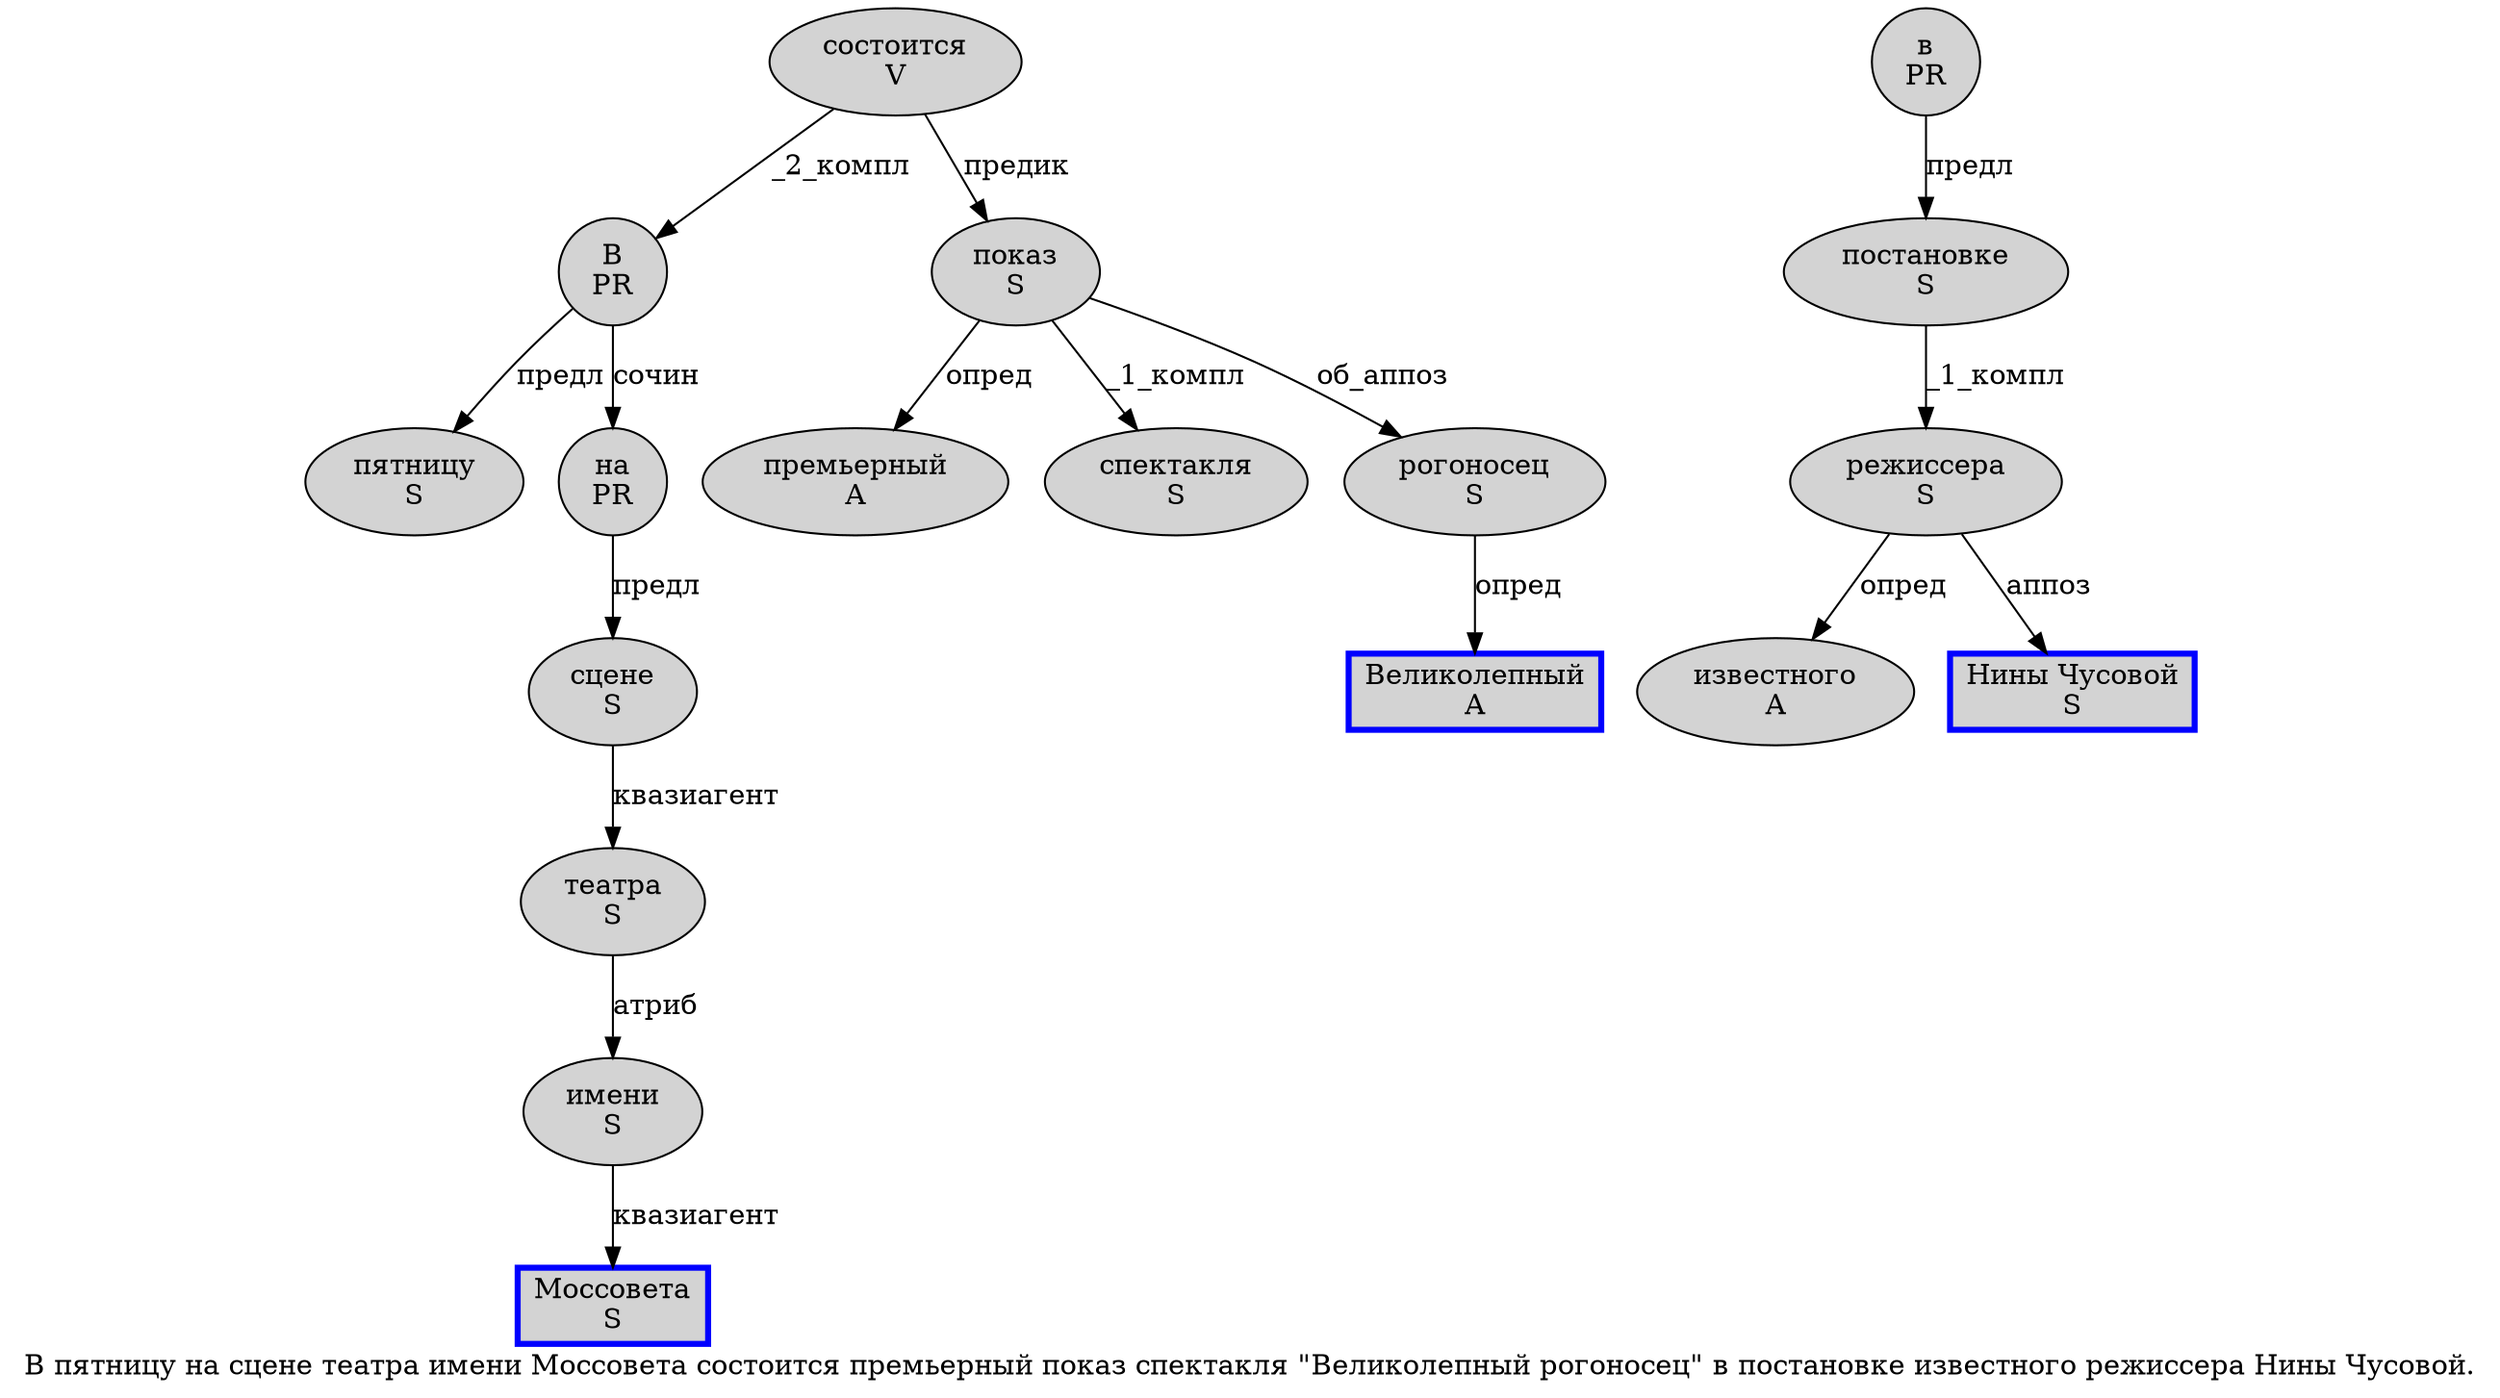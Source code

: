 digraph SENTENCE_244 {
	graph [label="В пятницу на сцене театра имени Моссовета состоится премьерный показ спектакля \"Великолепный рогоносец\" в постановке известного режиссера Нины Чусовой."]
	node [style=filled]
		0 [label="В
PR" color="" fillcolor=lightgray penwidth=1 shape=ellipse]
		1 [label="пятницу
S" color="" fillcolor=lightgray penwidth=1 shape=ellipse]
		2 [label="на
PR" color="" fillcolor=lightgray penwidth=1 shape=ellipse]
		3 [label="сцене
S" color="" fillcolor=lightgray penwidth=1 shape=ellipse]
		4 [label="театра
S" color="" fillcolor=lightgray penwidth=1 shape=ellipse]
		5 [label="имени
S" color="" fillcolor=lightgray penwidth=1 shape=ellipse]
		6 [label="Моссовета
S" color=blue fillcolor=lightgray penwidth=3 shape=box]
		7 [label="состоится
V" color="" fillcolor=lightgray penwidth=1 shape=ellipse]
		8 [label="премьерный
A" color="" fillcolor=lightgray penwidth=1 shape=ellipse]
		9 [label="показ
S" color="" fillcolor=lightgray penwidth=1 shape=ellipse]
		10 [label="спектакля
S" color="" fillcolor=lightgray penwidth=1 shape=ellipse]
		12 [label="Великолепный
A" color=blue fillcolor=lightgray penwidth=3 shape=box]
		13 [label="рогоносец
S" color="" fillcolor=lightgray penwidth=1 shape=ellipse]
		15 [label="в
PR" color="" fillcolor=lightgray penwidth=1 shape=ellipse]
		16 [label="постановке
S" color="" fillcolor=lightgray penwidth=1 shape=ellipse]
		17 [label="известного
A" color="" fillcolor=lightgray penwidth=1 shape=ellipse]
		18 [label="режиссера
S" color="" fillcolor=lightgray penwidth=1 shape=ellipse]
		19 [label="Нины Чусовой
S" color=blue fillcolor=lightgray penwidth=3 shape=box]
			7 -> 0 [label="_2_компл"]
			7 -> 9 [label="предик"]
			13 -> 12 [label="опред"]
			4 -> 5 [label="атриб"]
			5 -> 6 [label="квазиагент"]
			18 -> 17 [label="опред"]
			18 -> 19 [label="аппоз"]
			3 -> 4 [label="квазиагент"]
			0 -> 1 [label="предл"]
			0 -> 2 [label="сочин"]
			2 -> 3 [label="предл"]
			9 -> 8 [label="опред"]
			9 -> 10 [label="_1_компл"]
			9 -> 13 [label="об_аппоз"]
			15 -> 16 [label="предл"]
			16 -> 18 [label="_1_компл"]
}